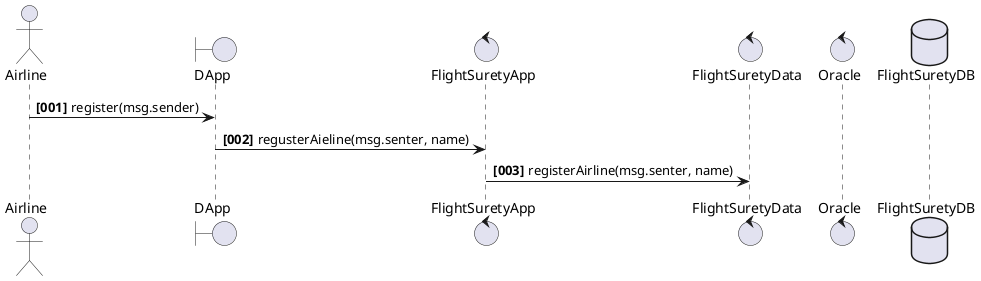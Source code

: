 @startuml
actor Airline
boundary DApp
control FlightSuretyApp
control FlightSuretyData
control Oracle
database FlightSuretyDB

autonumber "<b>[000]"
Airline -> DApp : register(msg.sender)
DApp -> FlightSuretyApp :regusterAieline(msg.senter, name)
FlightSuretyApp -> FlightSuretyData : registerAirline(msg.senter, name)

@enduml